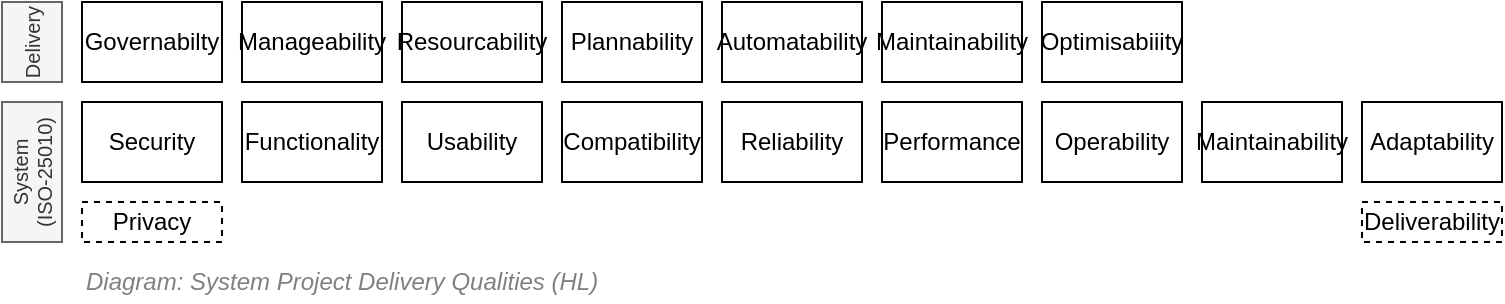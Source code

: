 <mxfile compressed="false" version="20.0.4" type="google">
  <diagram id="60zt68_kk0YU7rUePfeY" name="Qualities/ISO-25010 (Simplified)">
    <mxGraphModel grid="1" page="1" gridSize="10" guides="1" tooltips="1" connect="1" arrows="1" fold="1" pageScale="1" pageWidth="827" pageHeight="1169" math="0" shadow="0">
      <root>
        <mxCell id="CgJmtz2ALnG6jjY1v_Hd-0" />
        <mxCell id="5fHpl-Bypw9vZkIMbQuM-11" value="Archimate" style="" visible="0" parent="CgJmtz2ALnG6jjY1v_Hd-0" />
        <mxCell id="5fHpl-Bypw9vZkIMbQuM-10" value="Security" style="html=1;outlineConnect=0;whiteSpace=wrap;fillColor=#CCCCFF;strokeColor=#000000;shape=mxgraph.archimate3.application;appType=assess;archiType=oct;dashed=1;fontSize=10;" vertex="1" parent="5fHpl-Bypw9vZkIMbQuM-11">
          <mxGeometry x="40" y="119.857" width="80" height="40" as="geometry" />
        </mxCell>
        <mxCell id="5fHpl-Bypw9vZkIMbQuM-12" value="Privacy" style="html=1;outlineConnect=0;whiteSpace=wrap;fillColor=#CCCCFF;strokeColor=#000000;shape=mxgraph.archimate3.application;appType=assess;archiType=oct;dashed=1;fontSize=10;" vertex="1" parent="5fHpl-Bypw9vZkIMbQuM-11">
          <mxGeometry x="160" y="119.857" width="80" height="40" as="geometry" />
        </mxCell>
        <mxCell id="5fHpl-Bypw9vZkIMbQuM-13" value="Functionality" style="html=1;outlineConnect=0;whiteSpace=wrap;fillColor=#CCCCFF;strokeColor=#000000;shape=mxgraph.archimate3.application;appType=assess;archiType=oct;dashed=1;fontSize=10;" vertex="1" parent="5fHpl-Bypw9vZkIMbQuM-11">
          <mxGeometry x="280" y="119.857" width="80" height="40" as="geometry" />
        </mxCell>
        <mxCell id="5fHpl-Bypw9vZkIMbQuM-15" value="Usability" style="html=1;outlineConnect=0;whiteSpace=wrap;fillColor=#CCCCFF;strokeColor=#000000;shape=mxgraph.archimate3.application;appType=assess;archiType=oct;dashed=1;fontSize=10;" vertex="1" parent="5fHpl-Bypw9vZkIMbQuM-11">
          <mxGeometry x="40" y="199.857" width="80" height="40" as="geometry" />
        </mxCell>
        <mxCell id="5fHpl-Bypw9vZkIMbQuM-16" value="Compatibility" style="html=1;outlineConnect=0;whiteSpace=wrap;fillColor=#CCCCFF;strokeColor=#000000;shape=mxgraph.archimate3.application;appType=assess;archiType=oct;dashed=1;fontSize=10;" vertex="1" parent="5fHpl-Bypw9vZkIMbQuM-11">
          <mxGeometry x="160" y="199.857" width="80" height="40" as="geometry" />
        </mxCell>
        <mxCell id="5fHpl-Bypw9vZkIMbQuM-17" value="Reliability" style="html=1;outlineConnect=0;whiteSpace=wrap;fillColor=#CCCCFF;strokeColor=#000000;shape=mxgraph.archimate3.application;appType=assess;archiType=oct;dashed=1;fontSize=10;" vertex="1" parent="5fHpl-Bypw9vZkIMbQuM-11">
          <mxGeometry x="280" y="199.857" width="80" height="40" as="geometry" />
        </mxCell>
        <mxCell id="5fHpl-Bypw9vZkIMbQuM-18" value="Performance" style="html=1;outlineConnect=0;whiteSpace=wrap;fillColor=#CCCCFF;strokeColor=#000000;shape=mxgraph.archimate3.application;appType=assess;archiType=oct;dashed=1;fontSize=10;" vertex="1" parent="5fHpl-Bypw9vZkIMbQuM-11">
          <mxGeometry x="40" y="279.757" width="80" height="40" as="geometry" />
        </mxCell>
        <mxCell id="5fHpl-Bypw9vZkIMbQuM-19" value="Maintainability" style="html=1;outlineConnect=0;whiteSpace=wrap;fillColor=#CCCCFF;strokeColor=#000000;shape=mxgraph.archimate3.application;appType=assess;archiType=oct;dashed=1;fontSize=10;" vertex="1" parent="5fHpl-Bypw9vZkIMbQuM-11">
          <mxGeometry x="160" y="279.757" width="80" height="40" as="geometry" />
        </mxCell>
        <mxCell id="5fHpl-Bypw9vZkIMbQuM-20" value="Operability" style="html=1;outlineConnect=0;whiteSpace=wrap;fillColor=#CCCCFF;strokeColor=#000000;shape=mxgraph.archimate3.application;appType=assess;archiType=oct;dashed=1;fontSize=10;" vertex="1" parent="5fHpl-Bypw9vZkIMbQuM-11">
          <mxGeometry x="280" y="279.757" width="80" height="40" as="geometry" />
        </mxCell>
        <mxCell id="t0Are_MnKheG6z_FIEnp-0" value="" style="rounded=0;whiteSpace=wrap;html=1;fontSize=10;align=left;container=1;collapsible=0;fontColor=#B3B3B3;strokeColor=#B3B3B3;" vertex="1" parent="5fHpl-Bypw9vZkIMbQuM-11">
          <mxGeometry x="440" y="140" width="240" height="50" as="geometry" />
        </mxCell>
        <mxCell id="t0Are_MnKheG6z_FIEnp-1" value="" style="whiteSpace=wrap;html=1;aspect=fixed;fillColor=#f5f5f5;strokeColor=#666666;fontSize=10;align=left;fontStyle=2;strokeWidth=1;fontColor=#333333;" vertex="1" parent="t0Are_MnKheG6z_FIEnp-0">
          <mxGeometry x="10.004" y="23.337" width="8.333" height="8.333" as="geometry" />
        </mxCell>
        <mxCell id="t0Are_MnKheG6z_FIEnp-2" value="&lt;font style=&quot;font-size: 9px&quot;&gt;Categories defined by CISQ as being Testable by Automation (within automated delivery pipelines).&lt;/font&gt;" style="text;html=1;strokeColor=none;fillColor=none;align=left;verticalAlign=middle;whiteSpace=wrap;rounded=0;fontSize=10;fontStyle=2;fontColor=#B3B3B3;spacing=0;" vertex="1" parent="t0Are_MnKheG6z_FIEnp-0">
          <mxGeometry x="26.59" y="16.67" width="213.41" height="33.33" as="geometry" />
        </mxCell>
        <mxCell id="t0Are_MnKheG6z_FIEnp-3" value="Legend" style="text;html=1;strokeColor=none;fillColor=none;align=center;verticalAlign=middle;whiteSpace=wrap;rounded=0;fontSize=10;fontStyle=5;fontColor=#B3B3B3;" vertex="1" parent="t0Are_MnKheG6z_FIEnp-0">
          <mxGeometry x="26.589" width="159.534" height="16.667" as="geometry" />
        </mxCell>
        <UserObject label="Src:&amp;nbsp;&lt;a href=&quot;https://www.it-cisq.org/cisq-supplements-isoiec-25000-series-with-automated-quality-characteristic-measures/&quot; style=&quot;font-size: 10px&quot;&gt;C&lt;/a&gt;ISQ" link="https://www.it-cisq.org/cisq-supplements-isoiec-25000-series-with-automated-quality-characteristic-measures/" id="t0Are_MnKheG6z_FIEnp-4">
          <mxCell style="text;whiteSpace=wrap;html=1;fontSize=10;" vertex="1" parent="5fHpl-Bypw9vZkIMbQuM-11">
            <mxGeometry x="630" y="190" width="50" height="20" as="geometry" />
          </mxCell>
        </UserObject>
        <mxCell id="CgJmtz2ALnG6jjY1v_Hd-2" value="Boxes" style="" parent="CgJmtz2ALnG6jjY1v_Hd-0" />
        <mxCell id="5fHpl-Bypw9vZkIMbQuM-0" value="Security" style="rounded=0;whiteSpace=wrap;html=1;shadow=0;glass=0;comic=0;strokeColor=#000000;fillColor=default;fontSize=12;align=center;" vertex="1" parent="CgJmtz2ALnG6jjY1v_Hd-2">
          <mxGeometry x="70.0" y="200" width="70" height="40" as="geometry" />
        </mxCell>
        <mxCell id="5fHpl-Bypw9vZkIMbQuM-2" value="Functionality" style="rounded=0;whiteSpace=wrap;html=1;shadow=0;glass=0;comic=0;fontSize=12;align=center;fillColor=default;" vertex="1" parent="CgJmtz2ALnG6jjY1v_Hd-2">
          <mxGeometry x="150.0" y="200" width="70" height="40" as="geometry" />
        </mxCell>
        <mxCell id="5fHpl-Bypw9vZkIMbQuM-3" value="Usability" style="rounded=0;whiteSpace=wrap;html=1;shadow=0;glass=0;comic=0;strokeColor=#000000;fillColor=default;fontSize=12;align=center;" vertex="1" parent="CgJmtz2ALnG6jjY1v_Hd-2">
          <mxGeometry x="230.0" y="200" width="70" height="40" as="geometry" />
        </mxCell>
        <mxCell id="5fHpl-Bypw9vZkIMbQuM-5" value="Compatibility" style="rounded=0;whiteSpace=wrap;html=1;shadow=0;glass=0;comic=0;fontSize=12;align=center;fillColor=default;" vertex="1" parent="CgJmtz2ALnG6jjY1v_Hd-2">
          <mxGeometry x="310.0" y="200" width="70" height="40" as="geometry" />
        </mxCell>
        <mxCell id="5fHpl-Bypw9vZkIMbQuM-6" value="Reliability" style="rounded=0;whiteSpace=wrap;html=1;shadow=0;glass=0;comic=0;strokeColor=#000000;fillColor=default;fontSize=12;align=center;" vertex="1" parent="CgJmtz2ALnG6jjY1v_Hd-2">
          <mxGeometry x="390.0" y="200" width="70" height="40" as="geometry" />
        </mxCell>
        <mxCell id="5fHpl-Bypw9vZkIMbQuM-7" value="Performance" style="rounded=0;whiteSpace=wrap;html=1;shadow=0;glass=0;comic=0;strokeColor=#000000;fillColor=default;fontSize=12;align=center;" vertex="1" parent="CgJmtz2ALnG6jjY1v_Hd-2">
          <mxGeometry x="470" y="200" width="70" height="40" as="geometry" />
        </mxCell>
        <mxCell id="5fHpl-Bypw9vZkIMbQuM-8" value="Maintainability" style="rounded=0;whiteSpace=wrap;html=1;shadow=0;glass=0;comic=0;fontSize=12;align=center;fillColor=default;" vertex="1" parent="CgJmtz2ALnG6jjY1v_Hd-2">
          <mxGeometry x="630.0" y="200" width="70" height="40" as="geometry" />
        </mxCell>
        <mxCell id="5fHpl-Bypw9vZkIMbQuM-9" value="Operability" style="rounded=0;whiteSpace=wrap;html=1;shadow=0;glass=0;comic=0;strokeColor=#000000;fillColor=default;fontSize=12;align=center;" vertex="1" parent="CgJmtz2ALnG6jjY1v_Hd-2">
          <mxGeometry x="550.0" y="200" width="70" height="40" as="geometry" />
        </mxCell>
        <mxCell id="pgPLecv-DNpRk6tUAaqm-0" value="Deliverability" style="rounded=0;whiteSpace=wrap;html=1;shadow=0;glass=0;comic=0;strokeColor=#000000;fillColor=default;fontSize=12;align=center;dashed=1;" vertex="1" parent="CgJmtz2ALnG6jjY1v_Hd-2">
          <mxGeometry x="710.0" y="250" width="70" height="20" as="geometry" />
        </mxCell>
        <mxCell id="pgPLecv-DNpRk6tUAaqm-1" value="Adaptability" style="rounded=0;whiteSpace=wrap;html=1;shadow=0;glass=0;comic=0;strokeColor=#000000;fillColor=default;fontSize=12;align=center;" vertex="1" parent="CgJmtz2ALnG6jjY1v_Hd-2">
          <mxGeometry x="710.0" y="200" width="70" height="40" as="geometry" />
        </mxCell>
        <mxCell id="pgPLecv-DNpRk6tUAaqm-2" value="Privacy" style="rounded=0;whiteSpace=wrap;html=1;shadow=0;glass=0;comic=0;strokeColor=#000000;fillColor=default;fontSize=12;align=center;dashed=1;" vertex="1" parent="CgJmtz2ALnG6jjY1v_Hd-2">
          <mxGeometry x="70.0" y="250" width="70" height="20" as="geometry" />
        </mxCell>
        <mxCell id="NzCeb_T-xygvXMwELIcF-0" value="Governabilty" style="rounded=0;whiteSpace=wrap;html=1;shadow=0;glass=0;comic=0;strokeColor=#000000;fillColor=default;fontSize=12;align=center;" vertex="1" parent="CgJmtz2ALnG6jjY1v_Hd-2">
          <mxGeometry x="70.0" y="150" width="70" height="40" as="geometry" />
        </mxCell>
        <mxCell id="Bd9QCIkCPnNsGmP7Vzlj-1" value="System&lt;br&gt;(ISO-25010)" style="rounded=0;whiteSpace=wrap;html=1;shadow=0;glass=0;comic=0;strokeColor=#666666;fillColor=#f5f5f5;fontSize=10;align=center;horizontal=0;fontColor=#333333;" vertex="1" parent="CgJmtz2ALnG6jjY1v_Hd-2">
          <mxGeometry x="30" y="200" width="30" height="70" as="geometry" />
        </mxCell>
        <mxCell id="Bd9QCIkCPnNsGmP7Vzlj-2" value="Delivery" style="rounded=0;whiteSpace=wrap;html=1;shadow=0;glass=0;comic=0;strokeColor=#666666;fillColor=#f5f5f5;fontSize=10;align=center;horizontal=0;fontColor=#333333;" vertex="1" parent="CgJmtz2ALnG6jjY1v_Hd-2">
          <mxGeometry x="30" y="150" width="30" height="40" as="geometry" />
        </mxCell>
        <mxCell id="Bd9QCIkCPnNsGmP7Vzlj-6" value="Resourcability" style="rounded=0;whiteSpace=wrap;html=1;shadow=0;glass=0;comic=0;strokeColor=#000000;fillColor=default;fontSize=12;align=center;" vertex="1" parent="CgJmtz2ALnG6jjY1v_Hd-2">
          <mxGeometry x="230.0" y="150" width="70" height="40" as="geometry" />
        </mxCell>
        <mxCell id="Bd9QCIkCPnNsGmP7Vzlj-7" value="Maintainability" style="rounded=0;whiteSpace=wrap;html=1;shadow=0;glass=0;comic=0;strokeColor=#000000;fillColor=default;fontSize=12;align=center;" vertex="1" parent="CgJmtz2ALnG6jjY1v_Hd-2">
          <mxGeometry x="470.0" y="150" width="70" height="40" as="geometry" />
        </mxCell>
        <mxCell id="Bd9QCIkCPnNsGmP7Vzlj-8" value="Optimisabiiity" style="rounded=0;whiteSpace=wrap;html=1;shadow=0;glass=0;comic=0;strokeColor=#000000;fillColor=default;fontSize=12;align=center;" vertex="1" parent="CgJmtz2ALnG6jjY1v_Hd-2">
          <mxGeometry x="550.0" y="150" width="70" height="40" as="geometry" />
        </mxCell>
        <mxCell id="Bd9QCIkCPnNsGmP7Vzlj-11" value="Plannability" style="rounded=0;whiteSpace=wrap;html=1;shadow=0;glass=0;comic=0;strokeColor=#000000;fillColor=default;fontSize=12;align=center;" vertex="1" parent="CgJmtz2ALnG6jjY1v_Hd-2">
          <mxGeometry x="310.0" y="150" width="70" height="40" as="geometry" />
        </mxCell>
        <mxCell id="Bd9QCIkCPnNsGmP7Vzlj-12" value="Automatability" style="rounded=0;whiteSpace=wrap;html=1;shadow=0;glass=0;comic=0;strokeColor=#000000;fillColor=default;fontSize=12;align=center;" vertex="1" parent="CgJmtz2ALnG6jjY1v_Hd-2">
          <mxGeometry x="390.0" y="150" width="70" height="40" as="geometry" />
        </mxCell>
        <mxCell id="Bd9QCIkCPnNsGmP7Vzlj-13" value="Manageability" style="rounded=0;whiteSpace=wrap;html=1;shadow=0;glass=0;comic=0;strokeColor=#000000;fillColor=default;fontSize=12;align=center;" vertex="1" parent="CgJmtz2ALnG6jjY1v_Hd-2">
          <mxGeometry x="150.0" y="150" width="70" height="40" as="geometry" />
        </mxCell>
        <mxCell id="RJx68xWLgumv3G-H_gn8-1" value="Title/Diagram" parent="CgJmtz2ALnG6jjY1v_Hd-0" />
        <mxCell id="RJx68xWLgumv3G-H_gn8-2" value="&lt;font style=&quot;font-size: 12px ; font-weight: normal&quot;&gt;&lt;i&gt;Diagram: System Project Delivery&amp;nbsp;&lt;/i&gt;&lt;i&gt;Qualities (HL)&lt;/i&gt;&lt;/font&gt;" style="text;strokeColor=none;fillColor=none;html=1;fontSize=12;fontStyle=1;verticalAlign=middle;align=left;shadow=0;glass=0;comic=0;opacity=30;fontColor=#808080;" vertex="1" parent="RJx68xWLgumv3G-H_gn8-1">
          <mxGeometry x="70" y="280" width="520" height="20" as="geometry" />
        </mxCell>
        <mxCell id="RJx68xWLgumv3G-H_gn8-0" value="About" parent="CgJmtz2ALnG6jjY1v_Hd-0" />
      </root>
    </mxGraphModel>
  </diagram>
</mxfile>
